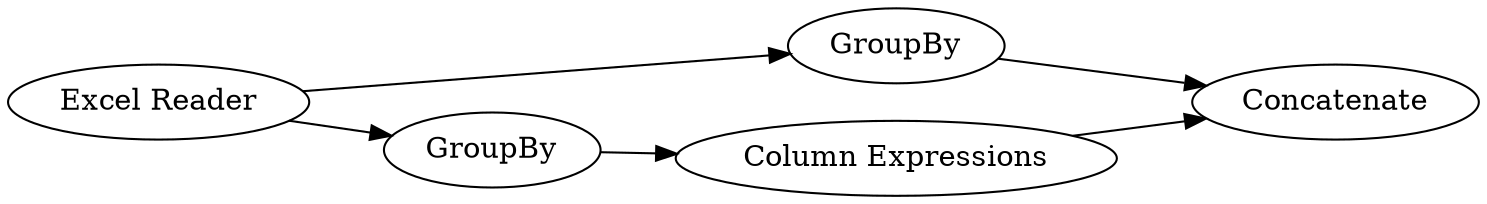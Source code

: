 digraph {
	7 -> 8
	9 -> 10
	7 -> 9
	10 -> 11
	8 -> 11
	7 [label="Excel Reader"]
	9 [label=GroupBy]
	11 [label=Concatenate]
	8 [label=GroupBy]
	10 [label="Column Expressions"]
	rankdir=LR
}
